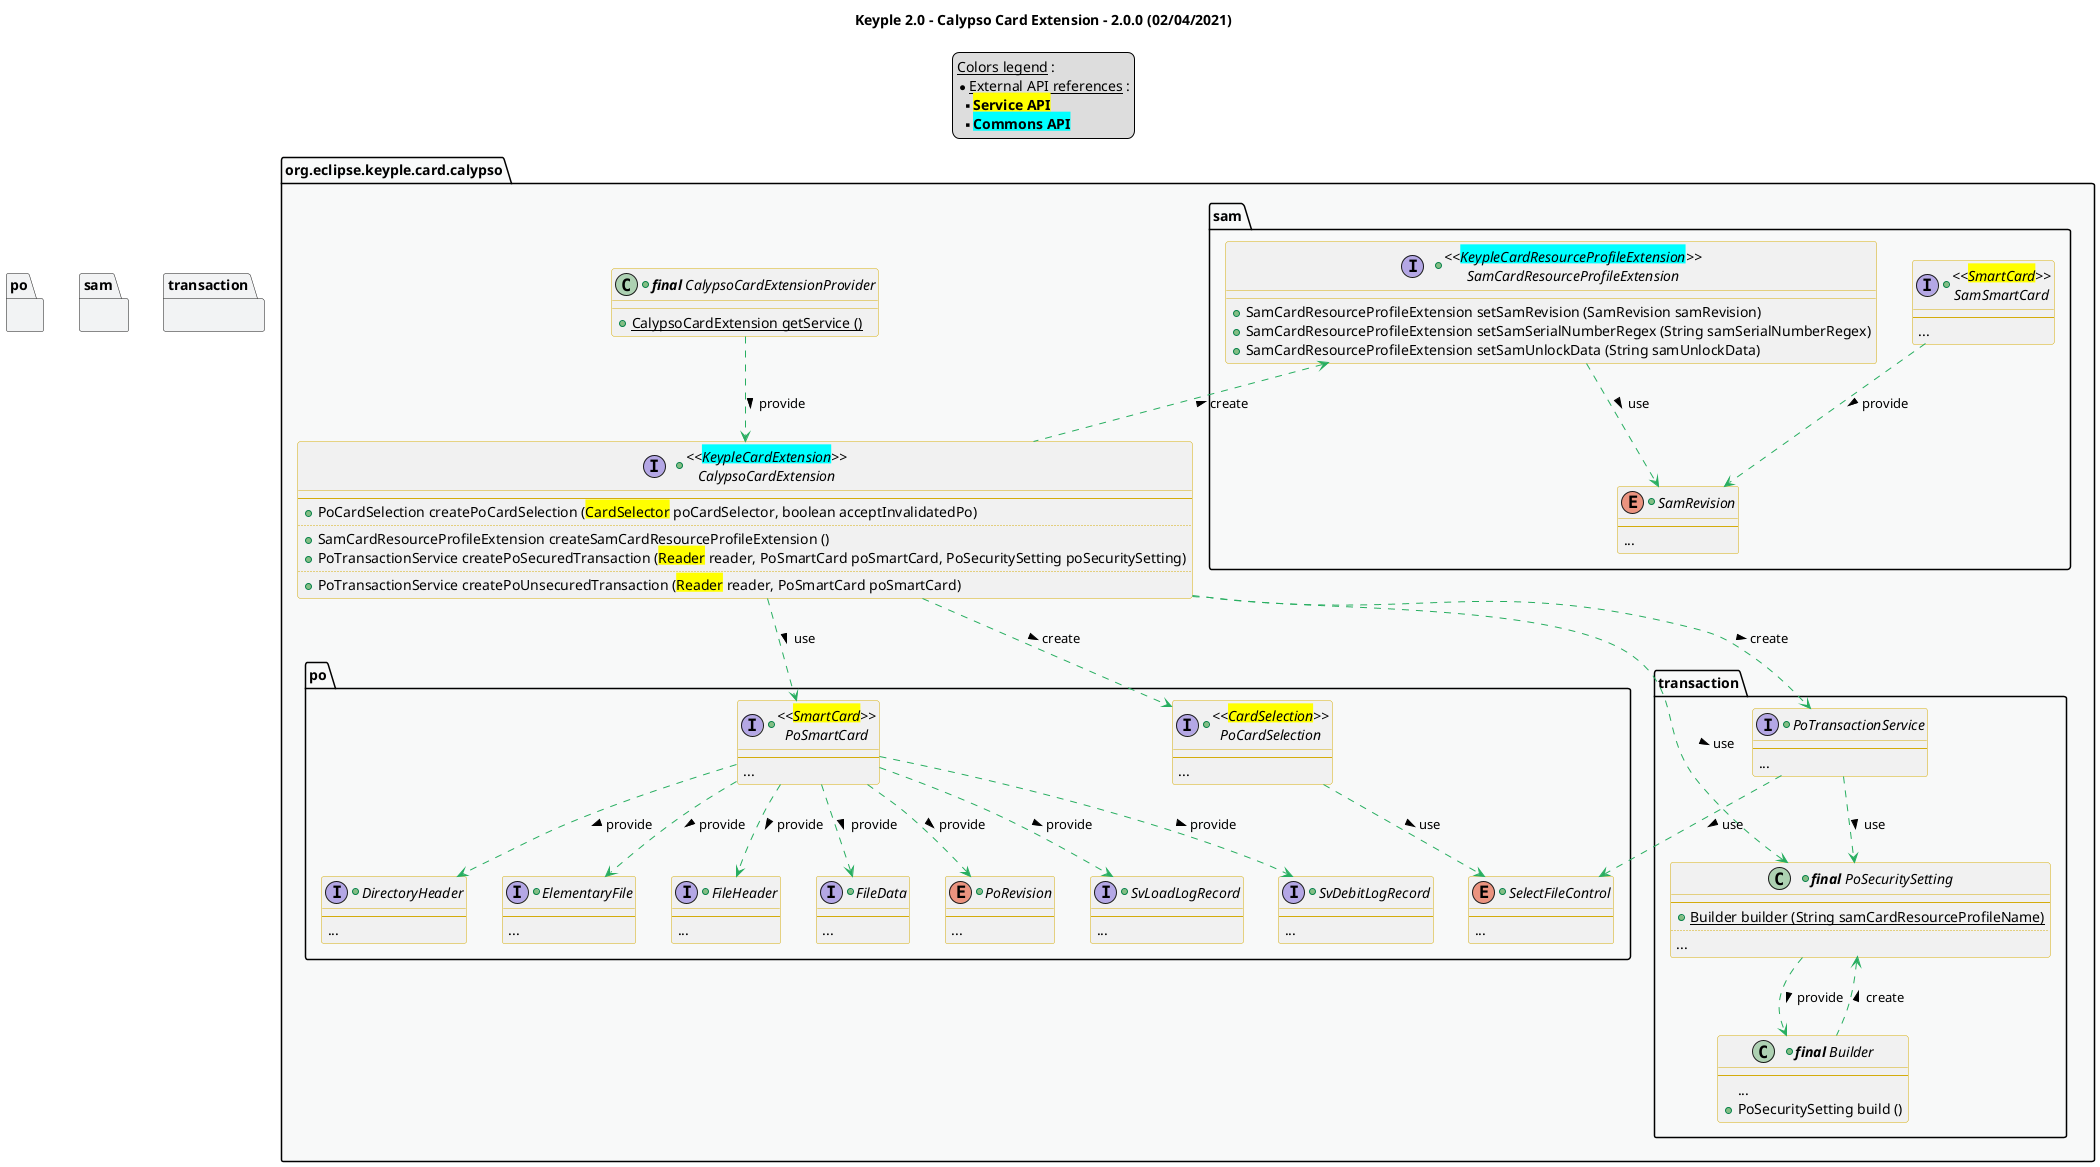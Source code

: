 @startuml
title
    Keyple 2.0 - Calypso Card Extension - 2.0.0 (02/04/2021)
end title

' == THEME ==

'Couleurs issues de : https://htmlcolorcodes.com/fr/tableau-de-couleur/tableau-de-couleur-design-plat/
!define C_GREY1 F8F9F9
!define C_GREY2 F2F3F4
!define C_GREY3 E5E7E9
!define C_GREY4 D7DBDD
!define C_GREY5 CACFD2
!define C_GREY6 BDC3C7
!define C_LINK 3498DB
!define C_USE 27AE60

skinparam Shadowing false
skinparam ClassFontStyle italic
skinparam ClassBorderColor #D4AC0D
skinparam stereotypeABorderColor #A9DCDF
skinparam stereotypeIBorderColor #B4A7E5
skinparam stereotypeCBorderColor #ADD1B2
skinparam stereotypeEBorderColor #EB93DF
' Red
skinparam ClassBackgroundColor<<red>> #FDEDEC
skinparam ClassBorderColor<<red>> #E74C3C
hide <<red>> stereotype
' Purple
skinparam ClassBackgroundColor<<purple>> #F4ECF7
skinparam ClassBorderColor<<purple>> #8E44AD
hide <<purple>> stereotype
' blue
skinparam ClassBackgroundColor<<blue>> #EBF5FB
skinparam ClassBorderColor<<blue>> #3498DB
hide <<blue>> stereotype
' Green
skinparam ClassBackgroundColor<<green>> #E9F7EF
skinparam ClassBorderColor<<green>> #27AE60
hide <<green>> stereotype
' Grey
skinparam ClassBackgroundColor<<grey>> #EAECEE
skinparam ClassBorderColor<<grey>> #2C3E50
hide <<grey>> stereotype

' == CONTENT ==

legend top
    __Colors legend__ :
    * __External API references__ :
    ** <back:yellow>**Service API**</back>
    ** <back:cyan>**Commons API**</back>
end legend

package "org.eclipse.keyple.card.calypso" as calypso {
    +class "**final** CalypsoCardExtensionProvider" as CalypsoCardExtensionProvider {
        +{static} CalypsoCardExtension getService ()
    }
    +interface "<<<back:cyan>KeypleCardExtension</back>>>\nCalypsoCardExtension" as CalypsoCardExtension {
        --
        +PoCardSelection createPoCardSelection (<back:yellow>CardSelector</back> poCardSelector, boolean acceptInvalidatedPo)
        ..
        +SamCardResourceProfileExtension createSamCardResourceProfileExtension ()
        +PoTransactionService createPoSecuredTransaction (<back:yellow>Reader</back> reader, PoSmartCard poSmartCard, PoSecuritySetting poSecuritySetting)
        ..
        +PoTransactionService createPoUnsecuredTransaction (<back:yellow>Reader</back> reader, PoSmartCard poSmartCard)
    }
    package po {
        +interface "<<<back:yellow>CardSelection</back>>>\nPoCardSelection" as PoCardSelection {
            --
            ...
        }
        +enum SelectFileControl {
            --
            ...
        }
        +interface "<<<back:yellow>SmartCard</back>>>\nPoSmartCard" as PoSmartCard {
            --
            ...
        }
        +interface DirectoryHeader {
            --
            ...
        }
        +interface ElementaryFile {
            --
            ...
        }
        +interface FileHeader {
            --
            ...
        }
        +interface FileData {
            --
            ...
        }
        +enum PoRevision {
            --
            ...
        }
        +interface SvLoadLogRecord {
            --
            ...
        }
        +interface SvDebitLogRecord {
            --
            ...
        }
    }
    package sam {
        +interface "<<<back:cyan>KeypleCardResourceProfileExtension</back>>>\nSamCardResourceProfileExtension" as SamCardResourceProfileExtension {
            +SamCardResourceProfileExtension setSamRevision (SamRevision samRevision)
            +SamCardResourceProfileExtension setSamSerialNumberRegex (String samSerialNumberRegex)
            +SamCardResourceProfileExtension setSamUnlockData (String samUnlockData)
        }
        +interface "<<<back:yellow>SmartCard</back>>>\nSamSmartCard" as SamSmartCard {
            --
            ...
        }
        +enum SamRevision {
            --
            ...
        }
    }
    package transaction {
        +interface PoTransactionService {
            --
            ...
        }
        +class "**final** PoSecuritySetting" as PoSecuritySetting {
            --
            +{static} Builder builder (String samCardResourceProfileName)
            ..
            ...
        }
        +class "**final** Builder" as PoSecuritySettingBuilder {
            --
            ...
            +PoSecuritySetting build ()
        }
    }
}

' Associations

CalypsoCardExtensionProvider ..> CalypsoCardExtension #C_USE : provide >

CalypsoCardExtension .up.> SamCardResourceProfileExtension #C_USE : create >
CalypsoCardExtension ..> PoSecuritySetting #C_USE : use >
CalypsoCardExtension ..> PoCardSelection #C_USE : create >
CalypsoCardExtension ..> PoSmartCard #C_USE : use >
CalypsoCardExtension ..> PoTransactionService #C_USE : create >

PoTransactionService ..> PoSecuritySetting #C_USE : use >
PoTransactionService ..> SelectFileControl #C_USE : use >

PoSecuritySetting ..> PoSecuritySettingBuilder #C_USE : provide >

PoSecuritySettingBuilder .up.> PoSecuritySetting #C_USE : create >

SamCardResourceProfileExtension ..> SamRevision #C_USE : use >

SamSmartCard ..> SamRevision #C_USE : provide >

PoCardSelection ..> SelectFileControl #C_USE : use >

PoSmartCard ..> DirectoryHeader #C_USE : provide >
PoSmartCard ..> ElementaryFile #C_USE : provide >
PoSmartCard ..> FileHeader #C_USE : provide >
PoSmartCard ..> FileData #C_USE : provide >
PoSmartCard ..> PoRevision #C_USE : provide >
PoSmartCard ..> SvLoadLogRecord #C_USE : provide >
PoSmartCard ..> SvDebitLogRecord #C_USE : provide >

' == LAYOUT ==

'PoRevision -[hidden]- SamCardResourceServiceBuilder

' == STYLE ==

package calypso #C_GREY1 {}
package po #C_GREY2 {}
package sam #C_GREY2 {}
package transaction #C_GREY2 {}


@enduml